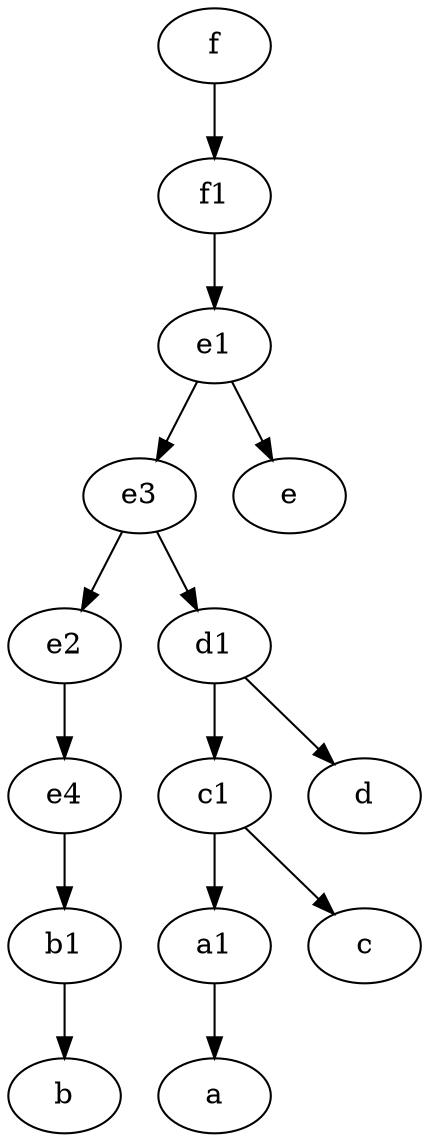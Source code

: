 digraph  {
	f1;
	c1 [pos="30,15!"];
	a1 [pos="40,15!"];
	b1 [pos="45,20!"];
	e4;
	f [pos="15,45!"];
	e1 [pos="25,45!"];
	e2;
	e3;
	d1 [pos="25,30!"];
	f -> f1;
	b1 -> b;
	e3 -> d1;
	f1 -> e1;
	c1 -> c;
	e2 -> e4;
	e1 -> e3;
	e1 -> e;
	e3 -> e2;
	e4 -> b1;
	d1 -> d;
	a1 -> a;
	c1 -> a1;
	d1 -> c1;

	}